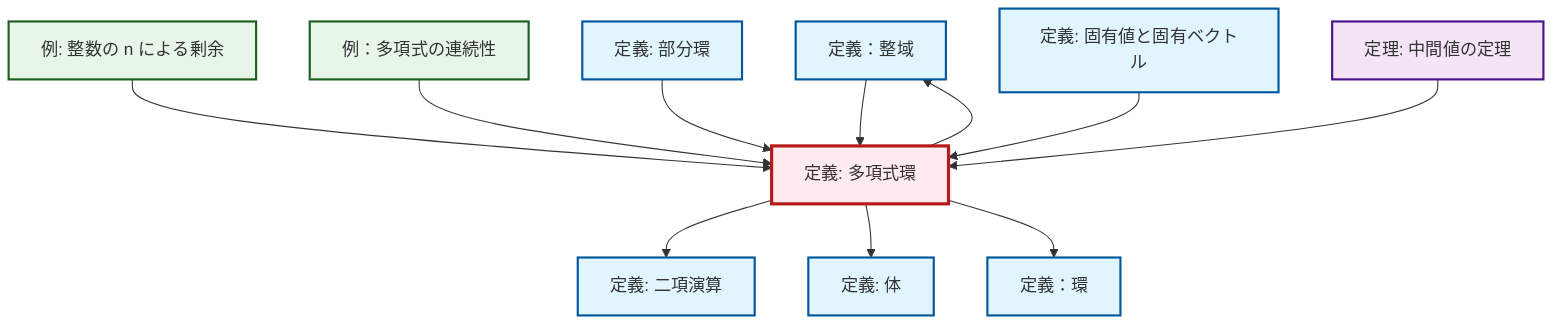graph TD
    classDef definition fill:#e1f5fe,stroke:#01579b,stroke-width:2px
    classDef theorem fill:#f3e5f5,stroke:#4a148c,stroke-width:2px
    classDef axiom fill:#fff3e0,stroke:#e65100,stroke-width:2px
    classDef example fill:#e8f5e9,stroke:#1b5e20,stroke-width:2px
    classDef current fill:#ffebee,stroke:#b71c1c,stroke-width:3px
    def-integral-domain["定義：整域"]:::definition
    def-binary-operation["定義: 二項演算"]:::definition
    def-field["定義: 体"]:::definition
    thm-intermediate-value["定理: 中間値の定理"]:::theorem
    def-eigenvalue-eigenvector["定義: 固有値と固有ベクトル"]:::definition
    ex-quotient-integers-mod-n["例: 整数の n による剰余"]:::example
    ex-polynomial-continuity["例：多項式の連続性"]:::example
    def-polynomial-ring["定義: 多項式環"]:::definition
    def-subring["定義: 部分環"]:::definition
    def-ring["定義：環"]:::definition
    def-polynomial-ring --> def-integral-domain
    ex-quotient-integers-mod-n --> def-polynomial-ring
    def-polynomial-ring --> def-binary-operation
    def-polynomial-ring --> def-field
    def-integral-domain --> def-polynomial-ring
    ex-polynomial-continuity --> def-polynomial-ring
    def-subring --> def-polynomial-ring
    def-eigenvalue-eigenvector --> def-polynomial-ring
    def-polynomial-ring --> def-ring
    thm-intermediate-value --> def-polynomial-ring
    class def-polynomial-ring current